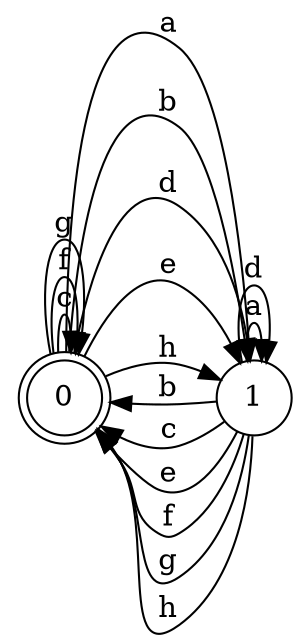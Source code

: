 digraph n2_2 {
__start0 [label="" shape="none"];

rankdir=LR;
size="8,5";

s0 [style="rounded,filled", color="black", fillcolor="white" shape="doublecircle", label="0"];
s1 [style="filled", color="black", fillcolor="white" shape="circle", label="1"];
s0 -> s1 [label="a"];
s0 -> s1 [label="b"];
s0 -> s0 [label="c"];
s0 -> s1 [label="d"];
s0 -> s1 [label="e"];
s0 -> s0 [label="f"];
s0 -> s0 [label="g"];
s0 -> s1 [label="h"];
s1 -> s1 [label="a"];
s1 -> s0 [label="b"];
s1 -> s0 [label="c"];
s1 -> s1 [label="d"];
s1 -> s0 [label="e"];
s1 -> s0 [label="f"];
s1 -> s0 [label="g"];
s1 -> s0 [label="h"];

}